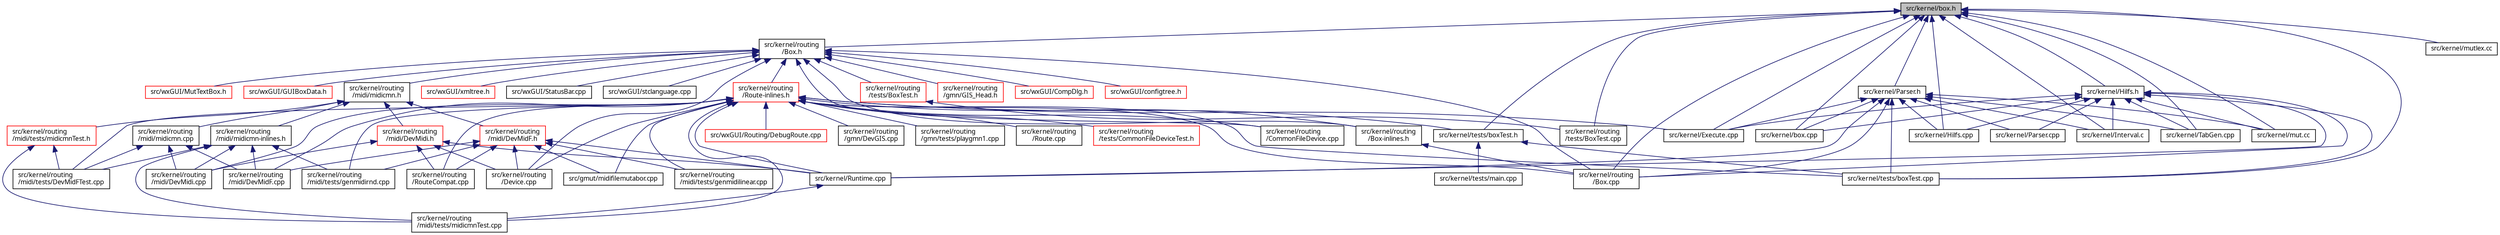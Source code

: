 digraph "src/kernel/box.h"
{
  edge [fontname="Sans",fontsize="10",labelfontname="Sans",labelfontsize="10"];
  node [fontname="Sans",fontsize="10",shape=record];
  Node23 [label="src/kernel/box.h",height=0.2,width=0.4,color="black", fillcolor="grey75", style="filled", fontcolor="black"];
  Node23 -> Node24 [dir="back",color="midnightblue",fontsize="10",style="solid",fontname="Sans"];
  Node24 [label="src/kernel/routing\l/Box.h",height=0.2,width=0.4,color="black", fillcolor="white", style="filled",URL="$de/d0f/Box_8h.html",tooltip="Mutabor Box for C++. "];
  Node24 -> Node25 [dir="back",color="midnightblue",fontsize="10",style="solid",fontname="Sans"];
  Node25 [label="src/kernel/routing\l/midi/midicmn.h",height=0.2,width=0.4,color="black", fillcolor="white", style="filled",URL="$de/d21/midicmn_8h.html"];
  Node25 -> Node26 [dir="back",color="midnightblue",fontsize="10",style="solid",fontname="Sans"];
  Node26 [label="src/kernel/routing\l/midi/DevMidF.h",height=0.2,width=0.4,color="red", fillcolor="white", style="filled",URL="$da/d3c/DevMidF_8h.html"];
  Node26 -> Node27 [dir="back",color="midnightblue",fontsize="10",style="solid",fontname="Sans"];
  Node27 [label="src/gmut/midifilemutabor.cpp",height=0.2,width=0.4,color="black", fillcolor="white", style="filled",URL="$d1/d0d/midifilemutabor_8cpp.html"];
  Node26 -> Node28 [dir="back",color="midnightblue",fontsize="10",style="solid",fontname="Sans"];
  Node28 [label="src/kernel/routing\l/Device.cpp",height=0.2,width=0.4,color="black", fillcolor="white", style="filled",URL="$d2/dc0/Device_8cpp.html",tooltip="Devices for routing. "];
  Node26 -> Node29 [dir="back",color="midnightblue",fontsize="10",style="solid",fontname="Sans"];
  Node29 [label="src/kernel/routing\l/midi/DevMidF.cpp",height=0.2,width=0.4,color="black", fillcolor="white", style="filled",URL="$d0/d6b/DevMidF_8cpp.html",tooltip="MIDI-File as device. "];
  Node26 -> Node33 [dir="back",color="midnightblue",fontsize="10",style="solid",fontname="Sans"];
  Node33 [label="src/kernel/routing\l/midi/tests/genmidilinear.cpp",height=0.2,width=0.4,color="black", fillcolor="white", style="filled",URL="$db/dd6/genmidilinear_8cpp.html"];
  Node26 -> Node34 [dir="back",color="midnightblue",fontsize="10",style="solid",fontname="Sans"];
  Node34 [label="src/kernel/routing\l/midi/tests/genmidirnd.cpp",height=0.2,width=0.4,color="black", fillcolor="white", style="filled",URL="$dd/d2d/genmidirnd_8cpp.html"];
  Node26 -> Node35 [dir="back",color="midnightblue",fontsize="10",style="solid",fontname="Sans"];
  Node35 [label="src/kernel/Runtime.cpp",height=0.2,width=0.4,color="black", fillcolor="white", style="filled",URL="$db/d80/Runtime_8cpp.html"];
  Node35 -> Node36 [dir="back",color="midnightblue",fontsize="10",style="solid",fontname="Sans"];
  Node36 [label="src/kernel/routing\l/midi/tests/midicmnTest.cpp",height=0.2,width=0.4,color="black", fillcolor="white", style="filled",URL="$d8/d59/midicmnTest_8cpp.html"];
  Node26 -> Node39 [dir="back",color="midnightblue",fontsize="10",style="solid",fontname="Sans"];
  Node39 [label="src/kernel/routing\l/RouteCompat.cpp",height=0.2,width=0.4,color="black", fillcolor="white", style="filled",URL="$dd/db8/RouteCompat_8cpp.html",tooltip="Routing. "];
  Node25 -> Node98 [dir="back",color="midnightblue",fontsize="10",style="solid",fontname="Sans"];
  Node98 [label="src/kernel/routing\l/midi/DevMidi.h",height=0.2,width=0.4,color="red", fillcolor="white", style="filled",URL="$d4/da2/DevMidi_8h.html",tooltip="Classes for midi port. "];
  Node98 -> Node28 [dir="back",color="midnightblue",fontsize="10",style="solid",fontname="Sans"];
  Node98 -> Node99 [dir="back",color="midnightblue",fontsize="10",style="solid",fontname="Sans"];
  Node99 [label="src/kernel/routing\l/midi/DevMidi.cpp",height=0.2,width=0.4,color="black", fillcolor="white", style="filled",URL="$df/d8f/DevMidi_8cpp.html",tooltip="Midi Port IO (Mutabor layer) "];
  Node98 -> Node35 [dir="back",color="midnightblue",fontsize="10",style="solid",fontname="Sans"];
  Node98 -> Node39 [dir="back",color="midnightblue",fontsize="10",style="solid",fontname="Sans"];
  Node25 -> Node102 [dir="back",color="midnightblue",fontsize="10",style="solid",fontname="Sans"];
  Node102 [label="src/kernel/routing\l/midi/midicmn-inlines.h",height=0.2,width=0.4,color="black", fillcolor="white", style="filled",URL="$d9/d34/midicmn-inlines_8h.html"];
  Node102 -> Node29 [dir="back",color="midnightblue",fontsize="10",style="solid",fontname="Sans"];
  Node102 -> Node99 [dir="back",color="midnightblue",fontsize="10",style="solid",fontname="Sans"];
  Node102 -> Node31 [dir="back",color="midnightblue",fontsize="10",style="solid",fontname="Sans"];
  Node31 [label="src/kernel/routing\l/midi/tests/DevMidFTest.cpp",height=0.2,width=0.4,color="black", fillcolor="white", style="filled",URL="$d9/d99/DevMidFTest_8cpp.html"];
  Node102 -> Node34 [dir="back",color="midnightblue",fontsize="10",style="solid",fontname="Sans"];
  Node102 -> Node36 [dir="back",color="midnightblue",fontsize="10",style="solid",fontname="Sans"];
  Node25 -> Node103 [dir="back",color="midnightblue",fontsize="10",style="solid",fontname="Sans"];
  Node103 [label="src/kernel/routing\l/midi/midicmn.cpp",height=0.2,width=0.4,color="black", fillcolor="white", style="filled",URL="$d3/d0f/midicmn_8cpp.html"];
  Node103 -> Node29 [dir="back",color="midnightblue",fontsize="10",style="solid",fontname="Sans"];
  Node103 -> Node99 [dir="back",color="midnightblue",fontsize="10",style="solid",fontname="Sans"];
  Node103 -> Node31 [dir="back",color="midnightblue",fontsize="10",style="solid",fontname="Sans"];
  Node25 -> Node104 [dir="back",color="midnightblue",fontsize="10",style="solid",fontname="Sans"];
  Node104 [label="src/kernel/routing\l/midi/tests/midicmnTest.h",height=0.2,width=0.4,color="red", fillcolor="white", style="filled",URL="$dd/d56/midicmnTest_8h.html"];
  Node104 -> Node31 [dir="back",color="midnightblue",fontsize="10",style="solid",fontname="Sans"];
  Node104 -> Node36 [dir="back",color="midnightblue",fontsize="10",style="solid",fontname="Sans"];
  Node24 -> Node105 [dir="back",color="midnightblue",fontsize="10",style="solid",fontname="Sans"];
  Node105 [label="src/kernel/routing\l/Route-inlines.h",height=0.2,width=0.4,color="red", fillcolor="white", style="filled",URL="$d2/d2c/Route-inlines_8h.html"];
  Node105 -> Node27 [dir="back",color="midnightblue",fontsize="10",style="solid",fontname="Sans"];
  Node105 -> Node106 [dir="back",color="midnightblue",fontsize="10",style="solid",fontname="Sans"];
  Node106 [label="src/kernel/Execute.cpp",height=0.2,width=0.4,color="black", fillcolor="white", style="filled",URL="$df/d23/Execute_8cpp.html"];
  Node105 -> Node107 [dir="back",color="midnightblue",fontsize="10",style="solid",fontname="Sans"];
  Node107 [label="src/kernel/routing\l/Box-inlines.h",height=0.2,width=0.4,color="black", fillcolor="white", style="filled",URL="$d6/d9a/Box-inlines_8h.html"];
  Node107 -> Node108 [dir="back",color="midnightblue",fontsize="10",style="solid",fontname="Sans"];
  Node108 [label="src/kernel/routing\l/Box.cpp",height=0.2,width=0.4,color="black", fillcolor="white", style="filled",URL="$dd/dc6/Box_8cpp.html",tooltip="Devices for routing. "];
  Node105 -> Node108 [dir="back",color="midnightblue",fontsize="10",style="solid",fontname="Sans"];
  Node105 -> Node109 [dir="back",color="midnightblue",fontsize="10",style="solid",fontname="Sans"];
  Node109 [label="src/kernel/routing\l/CommonFileDevice.cpp",height=0.2,width=0.4,color="black", fillcolor="white", style="filled",URL="$dc/d72/CommonFileDevice_8cpp.html"];
  Node105 -> Node69 [dir="back",color="midnightblue",fontsize="10",style="solid",fontname="Sans"];
  Node69 [label="src/wxGUI/Routing/DebugRoute.cpp",height=0.2,width=0.4,color="red", fillcolor="white", style="filled",URL="$dc/de8/wxGUI_2Routing_2DebugRoute_8cpp.html",tooltip="Debug functions for routing system. "];
  Node105 -> Node28 [dir="back",color="midnightblue",fontsize="10",style="solid",fontname="Sans"];
  Node105 -> Node110 [dir="back",color="midnightblue",fontsize="10",style="solid",fontname="Sans"];
  Node110 [label="src/kernel/routing\l/gmn/DevGIS.cpp",height=0.2,width=0.4,color="black", fillcolor="white", style="filled",URL="$db/d78/DevGIS_8cpp.html",tooltip="GUIDO Music Notation file. "];
  Node105 -> Node111 [dir="back",color="midnightblue",fontsize="10",style="solid",fontname="Sans"];
  Node111 [label="src/kernel/routing\l/gmn/tests/playgmn1.cpp",height=0.2,width=0.4,color="black", fillcolor="white", style="filled",URL="$d3/d06/playgmn1_8cpp.html"];
  Node105 -> Node29 [dir="back",color="midnightblue",fontsize="10",style="solid",fontname="Sans"];
  Node105 -> Node99 [dir="back",color="midnightblue",fontsize="10",style="solid",fontname="Sans"];
  Node105 -> Node31 [dir="back",color="midnightblue",fontsize="10",style="solid",fontname="Sans"];
  Node105 -> Node33 [dir="back",color="midnightblue",fontsize="10",style="solid",fontname="Sans"];
  Node105 -> Node34 [dir="back",color="midnightblue",fontsize="10",style="solid",fontname="Sans"];
  Node105 -> Node36 [dir="back",color="midnightblue",fontsize="10",style="solid",fontname="Sans"];
  Node105 -> Node35 [dir="back",color="midnightblue",fontsize="10",style="solid",fontname="Sans"];
  Node105 -> Node112 [dir="back",color="midnightblue",fontsize="10",style="solid",fontname="Sans"];
  Node112 [label="src/kernel/routing\l/Route.cpp",height=0.2,width=0.4,color="black", fillcolor="white", style="filled",URL="$d8/dfb/Route_8cpp.html",tooltip="Routing. "];
  Node105 -> Node39 [dir="back",color="midnightblue",fontsize="10",style="solid",fontname="Sans"];
  Node105 -> Node113 [dir="back",color="midnightblue",fontsize="10",style="solid",fontname="Sans"];
  Node113 [label="src/kernel/routing\l/tests/CommonFileDeviceTest.h",height=0.2,width=0.4,color="red", fillcolor="white", style="filled",URL="$d4/d70/CommonFileDeviceTest_8h.html"];
  Node105 -> Node116 [dir="back",color="midnightblue",fontsize="10",style="solid",fontname="Sans"];
  Node116 [label="src/kernel/tests/boxTest.h",height=0.2,width=0.4,color="black", fillcolor="white", style="filled",URL="$dc/d2f/boxTest_8h.html"];
  Node116 -> Node117 [dir="back",color="midnightblue",fontsize="10",style="solid",fontname="Sans"];
  Node117 [label="src/kernel/tests/boxTest.cpp",height=0.2,width=0.4,color="black", fillcolor="white", style="filled",URL="$d1/da7/boxTest_8cpp.html"];
  Node116 -> Node118 [dir="back",color="midnightblue",fontsize="10",style="solid",fontname="Sans"];
  Node118 [label="src/kernel/tests/main.cpp",height=0.2,width=0.4,color="black", fillcolor="white", style="filled",URL="$d5/dd0/kernel_2tests_2main_8cpp.html",tooltip="cppunit main program "];
  Node105 -> Node117 [dir="back",color="midnightblue",fontsize="10",style="solid",fontname="Sans"];
  Node24 -> Node107 [dir="back",color="midnightblue",fontsize="10",style="solid",fontname="Sans"];
  Node24 -> Node108 [dir="back",color="midnightblue",fontsize="10",style="solid",fontname="Sans"];
  Node24 -> Node109 [dir="back",color="midnightblue",fontsize="10",style="solid",fontname="Sans"];
  Node24 -> Node120 [dir="back",color="midnightblue",fontsize="10",style="solid",fontname="Sans"];
  Node120 [label="src/kernel/routing\l/gmn/GIS_Head.h",height=0.2,width=0.4,color="red", fillcolor="white", style="filled",URL="$d1/db5/GIS__Head_8h.html",tooltip="Description. "];
  Node24 -> Node28 [dir="back",color="midnightblue",fontsize="10",style="solid",fontname="Sans"];
  Node24 -> Node124 [dir="back",color="midnightblue",fontsize="10",style="solid",fontname="Sans"];
  Node124 [label="src/kernel/routing\l/tests/BoxTest.h",height=0.2,width=0.4,color="red", fillcolor="white", style="filled",URL="$df/d01/BoxTest_8h.html"];
  Node124 -> Node125 [dir="back",color="midnightblue",fontsize="10",style="solid",fontname="Sans"];
  Node125 [label="src/kernel/routing\l/tests/BoxTest.cpp",height=0.2,width=0.4,color="black", fillcolor="white", style="filled",URL="$db/d0a/BoxTest_8cpp.html"];
  Node24 -> Node126 [dir="back",color="midnightblue",fontsize="10",style="solid",fontname="Sans"];
  Node126 [label="src/wxGUI/CompDlg.h",height=0.2,width=0.4,color="red", fillcolor="white", style="filled",URL="$d4/d7c/CompDlg_8h.html",tooltip="Compilation dialog box. "];
  Node24 -> Node128 [dir="back",color="midnightblue",fontsize="10",style="solid",fontname="Sans"];
  Node128 [label="src/wxGUI/configtree.h",height=0.2,width=0.4,color="red", fillcolor="white", style="filled",URL="$d5/d6b/configtree_8h.html"];
  Node24 -> Node130 [dir="back",color="midnightblue",fontsize="10",style="solid",fontname="Sans"];
  Node130 [label="src/wxGUI/MutTextBox.h",height=0.2,width=0.4,color="red", fillcolor="white", style="filled",URL="$de/d3b/MutTextBox_8h.html",tooltip="Textbox for Lists. "];
  Node24 -> Node133 [dir="back",color="midnightblue",fontsize="10",style="solid",fontname="Sans"];
  Node133 [label="src/wxGUI/GUIBoxData.h",height=0.2,width=0.4,color="red", fillcolor="white", style="filled",URL="$d5/df7/GUIBoxData_8h.html"];
  Node24 -> Node134 [dir="back",color="midnightblue",fontsize="10",style="solid",fontname="Sans"];
  Node134 [label="src/wxGUI/xmltree.h",height=0.2,width=0.4,color="red", fillcolor="white", style="filled",URL="$d8/d53/xmltree_8h.html"];
  Node24 -> Node136 [dir="back",color="midnightblue",fontsize="10",style="solid",fontname="Sans"];
  Node136 [label="src/wxGUI/StatusBar.cpp",height=0.2,width=0.4,color="black", fillcolor="white", style="filled",URL="$d5/de4/StatusBar_8cpp.html"];
  Node24 -> Node137 [dir="back",color="midnightblue",fontsize="10",style="solid",fontname="Sans"];
  Node137 [label="src/wxGUI/stclanguage.cpp",height=0.2,width=0.4,color="black", fillcolor="white", style="filled",URL="$dc/d0c/stclanguage_8cpp.html"];
  Node23 -> Node138 [dir="back",color="midnightblue",fontsize="10",style="solid",fontname="Sans"];
  Node138 [label="src/kernel/box.cpp",height=0.2,width=0.4,color="black", fillcolor="white", style="filled",URL="$d1/dce/box_8cpp.html",tooltip="Box data structures and management functions. "];
  Node23 -> Node139 [dir="back",color="midnightblue",fontsize="10",style="solid",fontname="Sans"];
  Node139 [label="src/kernel/Parser.h",height=0.2,width=0.4,color="black", fillcolor="white", style="filled",URL="$d6/d0c/Parser_8h.html"];
  Node139 -> Node138 [dir="back",color="midnightblue",fontsize="10",style="solid",fontname="Sans"];
  Node139 -> Node106 [dir="back",color="midnightblue",fontsize="10",style="solid",fontname="Sans"];
  Node139 -> Node140 [dir="back",color="midnightblue",fontsize="10",style="solid",fontname="Sans"];
  Node140 [label="src/kernel/Hilfs.cpp",height=0.2,width=0.4,color="black", fillcolor="white", style="filled",URL="$da/d02/Hilfs_8cpp.html",tooltip="Heap management. "];
  Node139 -> Node141 [dir="back",color="midnightblue",fontsize="10",style="solid",fontname="Sans"];
  Node141 [label="src/kernel/Interval.c",height=0.2,width=0.4,color="black", fillcolor="white", style="filled",URL="$d2/de4/Interval_8c.html",tooltip="Interval calculations. "];
  Node139 -> Node142 [dir="back",color="midnightblue",fontsize="10",style="solid",fontname="Sans"];
  Node142 [label="src/kernel/mut.cc",height=0.2,width=0.4,color="black", fillcolor="white", style="filled",URL="$df/d33/mut_8cc.html"];
  Node139 -> Node143 [dir="back",color="midnightblue",fontsize="10",style="solid",fontname="Sans"];
  Node143 [label="src/kernel/Parser.cpp",height=0.2,width=0.4,color="black", fillcolor="white", style="filled",URL="$dc/df5/Parser_8cpp.html",tooltip="Some additional data for the parser. "];
  Node139 -> Node108 [dir="back",color="midnightblue",fontsize="10",style="solid",fontname="Sans"];
  Node139 -> Node35 [dir="back",color="midnightblue",fontsize="10",style="solid",fontname="Sans"];
  Node139 -> Node144 [dir="back",color="midnightblue",fontsize="10",style="solid",fontname="Sans"];
  Node144 [label="src/kernel/TabGen.cpp",height=0.2,width=0.4,color="black", fillcolor="white", style="filled",URL="$d3/da0/TabGen_8cpp.html",tooltip="Table generator. "];
  Node139 -> Node117 [dir="back",color="midnightblue",fontsize="10",style="solid",fontname="Sans"];
  Node23 -> Node145 [dir="back",color="midnightblue",fontsize="10",style="solid",fontname="Sans"];
  Node145 [label="src/kernel/Hilfs.h",height=0.2,width=0.4,color="black", fillcolor="white", style="filled",URL="$d2/d32/Hilfs_8h.html",tooltip="Description. "];
  Node145 -> Node138 [dir="back",color="midnightblue",fontsize="10",style="solid",fontname="Sans"];
  Node145 -> Node106 [dir="back",color="midnightblue",fontsize="10",style="solid",fontname="Sans"];
  Node145 -> Node140 [dir="back",color="midnightblue",fontsize="10",style="solid",fontname="Sans"];
  Node145 -> Node141 [dir="back",color="midnightblue",fontsize="10",style="solid",fontname="Sans"];
  Node145 -> Node142 [dir="back",color="midnightblue",fontsize="10",style="solid",fontname="Sans"];
  Node145 -> Node143 [dir="back",color="midnightblue",fontsize="10",style="solid",fontname="Sans"];
  Node145 -> Node108 [dir="back",color="midnightblue",fontsize="10",style="solid",fontname="Sans"];
  Node145 -> Node35 [dir="back",color="midnightblue",fontsize="10",style="solid",fontname="Sans"];
  Node145 -> Node144 [dir="back",color="midnightblue",fontsize="10",style="solid",fontname="Sans"];
  Node145 -> Node117 [dir="back",color="midnightblue",fontsize="10",style="solid",fontname="Sans"];
  Node23 -> Node106 [dir="back",color="midnightblue",fontsize="10",style="solid",fontname="Sans"];
  Node23 -> Node140 [dir="back",color="midnightblue",fontsize="10",style="solid",fontname="Sans"];
  Node23 -> Node141 [dir="back",color="midnightblue",fontsize="10",style="solid",fontname="Sans"];
  Node23 -> Node142 [dir="back",color="midnightblue",fontsize="10",style="solid",fontname="Sans"];
  Node23 -> Node146 [dir="back",color="midnightblue",fontsize="10",style="solid",fontname="Sans"];
  Node146 [label="src/kernel/mutlex.cc",height=0.2,width=0.4,color="black", fillcolor="white", style="filled",URL="$d0/dc8/mutlex_8cc.html"];
  Node23 -> Node108 [dir="back",color="midnightblue",fontsize="10",style="solid",fontname="Sans"];
  Node23 -> Node125 [dir="back",color="midnightblue",fontsize="10",style="solid",fontname="Sans"];
  Node23 -> Node144 [dir="back",color="midnightblue",fontsize="10",style="solid",fontname="Sans"];
  Node23 -> Node117 [dir="back",color="midnightblue",fontsize="10",style="solid",fontname="Sans"];
  Node23 -> Node116 [dir="back",color="midnightblue",fontsize="10",style="solid",fontname="Sans"];
}
